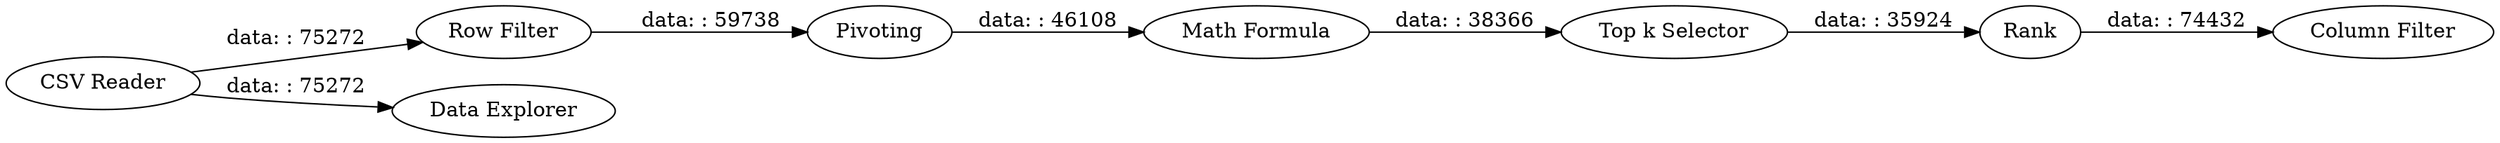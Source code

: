 digraph {
	"8676173626314975307_17" [label="Top k Selector"]
	"8676173626314975307_12" [label="Row Filter"]
	"8676173626314975307_1" [label="CSV Reader"]
	"8676173626314975307_14" [label=Pivoting]
	"8676173626314975307_16" [label="Math Formula"]
	"8676173626314975307_20" [label="Column Filter"]
	"8676173626314975307_2" [label="Data Explorer"]
	"8676173626314975307_19" [label=Rank]
	"8676173626314975307_14" -> "8676173626314975307_16" [label="data: : 46108"]
	"8676173626314975307_16" -> "8676173626314975307_17" [label="data: : 38366"]
	"8676173626314975307_1" -> "8676173626314975307_12" [label="data: : 75272"]
	"8676173626314975307_19" -> "8676173626314975307_20" [label="data: : 74432"]
	"8676173626314975307_17" -> "8676173626314975307_19" [label="data: : 35924"]
	"8676173626314975307_12" -> "8676173626314975307_14" [label="data: : 59738"]
	"8676173626314975307_1" -> "8676173626314975307_2" [label="data: : 75272"]
	rankdir=LR
}
